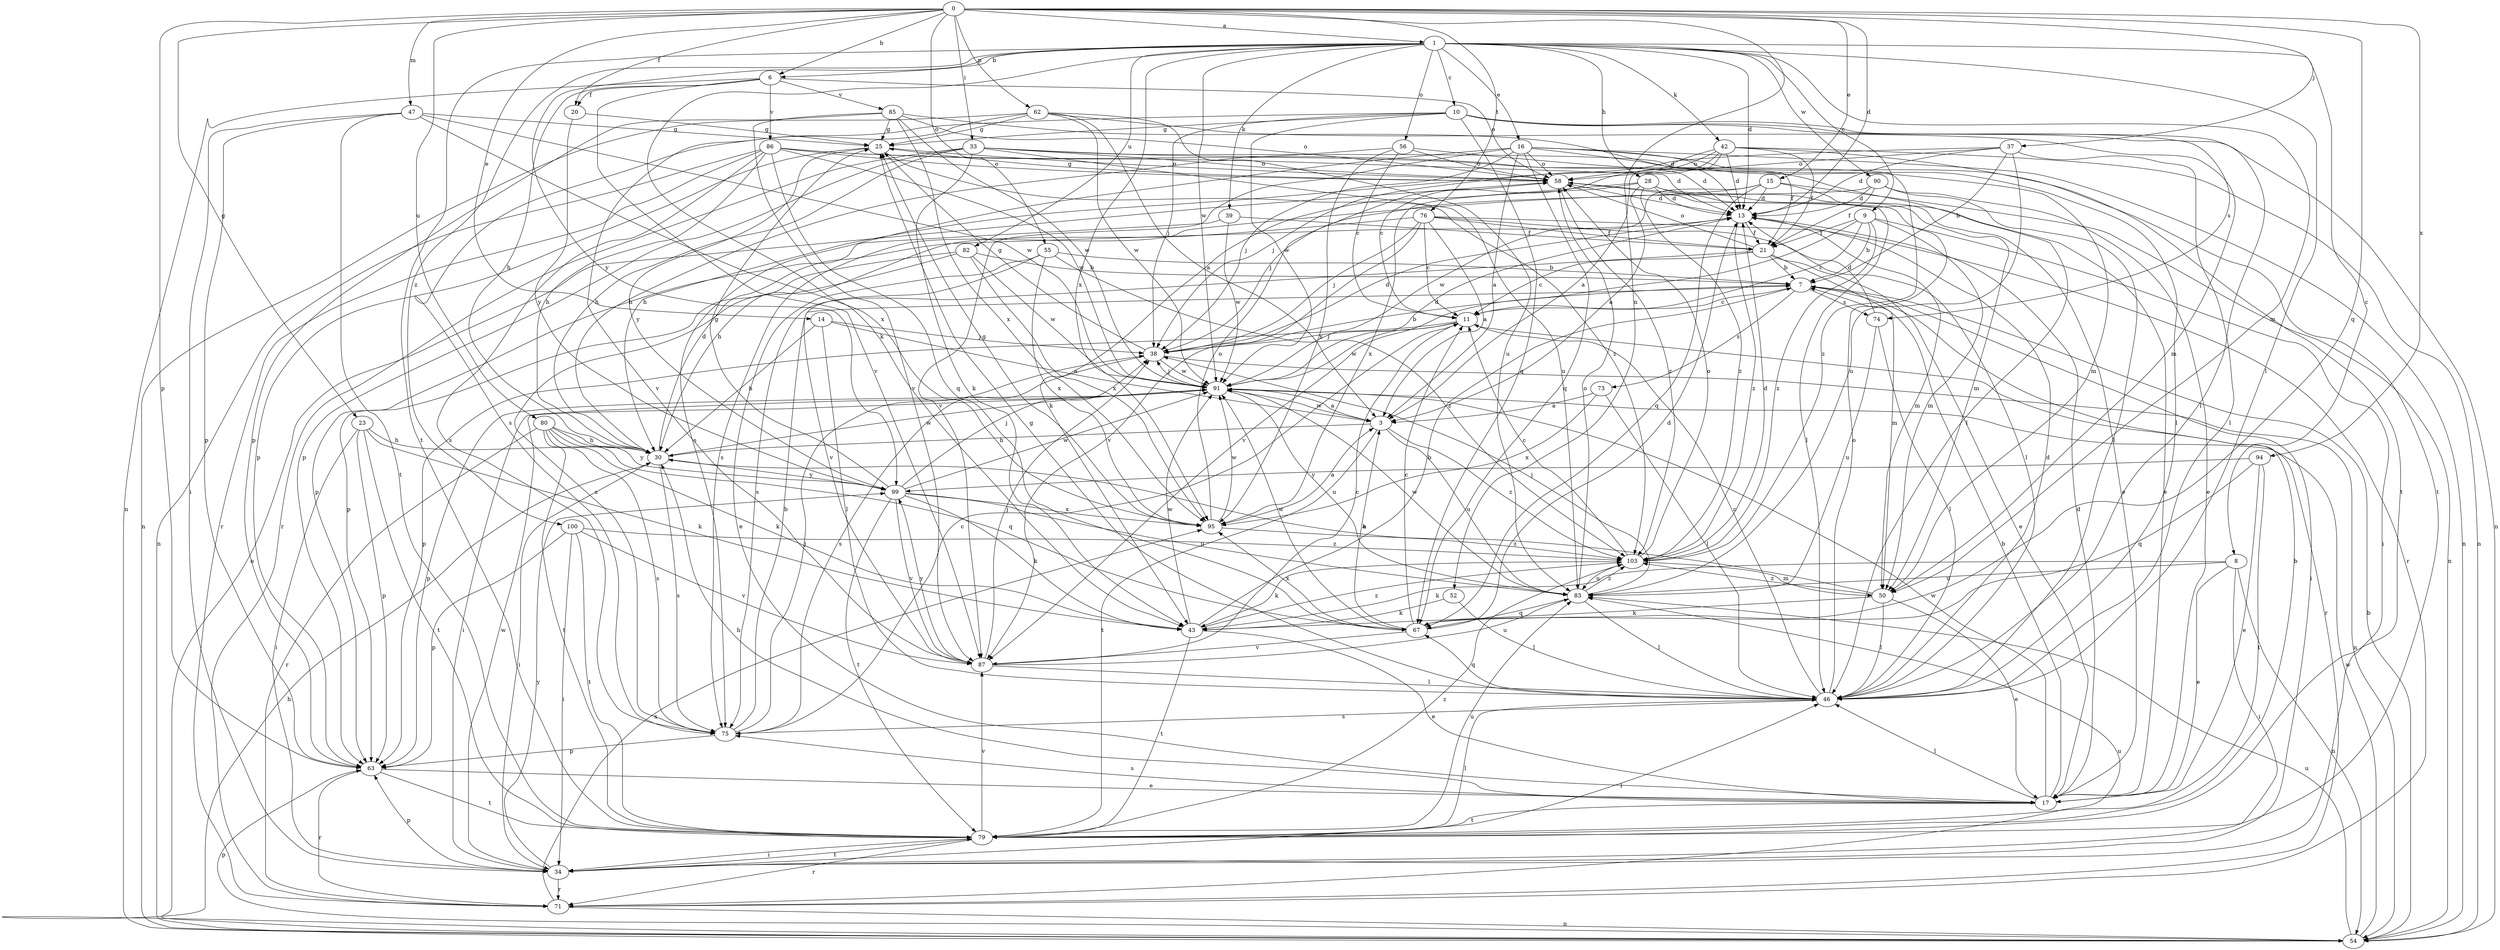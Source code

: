 strict digraph  {
0;
1;
3;
6;
7;
8;
9;
10;
11;
13;
14;
15;
16;
17;
20;
21;
23;
25;
28;
30;
33;
34;
37;
38;
39;
42;
43;
46;
47;
50;
52;
54;
55;
56;
58;
62;
63;
67;
71;
73;
74;
75;
76;
79;
80;
82;
83;
85;
86;
87;
90;
91;
94;
95;
99;
100;
103;
0 -> 1  [label=a];
0 -> 6  [label=b];
0 -> 13  [label=d];
0 -> 14  [label=e];
0 -> 15  [label=e];
0 -> 20  [label=f];
0 -> 23  [label=g];
0 -> 33  [label=i];
0 -> 37  [label=j];
0 -> 47  [label=m];
0 -> 52  [label=n];
0 -> 55  [label=o];
0 -> 62  [label=p];
0 -> 63  [label=p];
0 -> 67  [label=q];
0 -> 76  [label=t];
0 -> 80  [label=u];
0 -> 94  [label=x];
1 -> 6  [label=b];
1 -> 8  [label=c];
1 -> 9  [label=c];
1 -> 10  [label=c];
1 -> 13  [label=d];
1 -> 16  [label=e];
1 -> 28  [label=h];
1 -> 39  [label=k];
1 -> 42  [label=k];
1 -> 43  [label=k];
1 -> 46  [label=l];
1 -> 50  [label=m];
1 -> 56  [label=o];
1 -> 79  [label=t];
1 -> 82  [label=u];
1 -> 90  [label=w];
1 -> 91  [label=w];
1 -> 95  [label=x];
1 -> 99  [label=y];
1 -> 100  [label=z];
3 -> 30  [label=h];
3 -> 79  [label=t];
3 -> 83  [label=u];
3 -> 91  [label=w];
3 -> 103  [label=z];
6 -> 20  [label=f];
6 -> 30  [label=h];
6 -> 54  [label=n];
6 -> 58  [label=o];
6 -> 85  [label=v];
6 -> 86  [label=v];
6 -> 87  [label=v];
7 -> 11  [label=c];
7 -> 34  [label=i];
7 -> 73  [label=s];
7 -> 74  [label=s];
8 -> 17  [label=e];
8 -> 34  [label=i];
8 -> 43  [label=k];
8 -> 54  [label=n];
8 -> 83  [label=u];
9 -> 7  [label=b];
9 -> 11  [label=c];
9 -> 21  [label=f];
9 -> 34  [label=i];
9 -> 50  [label=m];
9 -> 87  [label=v];
9 -> 103  [label=z];
10 -> 25  [label=g];
10 -> 38  [label=j];
10 -> 46  [label=l];
10 -> 54  [label=n];
10 -> 67  [label=q];
10 -> 74  [label=s];
10 -> 75  [label=s];
10 -> 91  [label=w];
11 -> 38  [label=j];
11 -> 63  [label=p];
11 -> 71  [label=r];
11 -> 91  [label=w];
13 -> 21  [label=f];
13 -> 50  [label=m];
13 -> 103  [label=z];
14 -> 3  [label=a];
14 -> 30  [label=h];
14 -> 38  [label=j];
14 -> 46  [label=l];
15 -> 13  [label=d];
15 -> 17  [label=e];
15 -> 38  [label=j];
15 -> 54  [label=n];
15 -> 67  [label=q];
15 -> 91  [label=w];
16 -> 3  [label=a];
16 -> 38  [label=j];
16 -> 46  [label=l];
16 -> 54  [label=n];
16 -> 58  [label=o];
16 -> 67  [label=q];
16 -> 75  [label=s];
16 -> 79  [label=t];
16 -> 87  [label=v];
16 -> 103  [label=z];
17 -> 7  [label=b];
17 -> 13  [label=d];
17 -> 30  [label=h];
17 -> 46  [label=l];
17 -> 75  [label=s];
17 -> 79  [label=t];
17 -> 91  [label=w];
20 -> 25  [label=g];
20 -> 99  [label=y];
21 -> 7  [label=b];
21 -> 11  [label=c];
21 -> 17  [label=e];
21 -> 50  [label=m];
21 -> 58  [label=o];
21 -> 75  [label=s];
23 -> 30  [label=h];
23 -> 34  [label=i];
23 -> 43  [label=k];
23 -> 63  [label=p];
23 -> 79  [label=t];
25 -> 58  [label=o];
25 -> 63  [label=p];
25 -> 99  [label=y];
25 -> 103  [label=z];
28 -> 3  [label=a];
28 -> 13  [label=d];
28 -> 17  [label=e];
28 -> 43  [label=k];
28 -> 50  [label=m];
28 -> 95  [label=x];
28 -> 103  [label=z];
30 -> 13  [label=d];
30 -> 34  [label=i];
30 -> 75  [label=s];
30 -> 91  [label=w];
30 -> 99  [label=y];
33 -> 13  [label=d];
33 -> 30  [label=h];
33 -> 43  [label=k];
33 -> 50  [label=m];
33 -> 58  [label=o];
33 -> 63  [label=p];
33 -> 71  [label=r];
33 -> 83  [label=u];
34 -> 46  [label=l];
34 -> 63  [label=p];
34 -> 71  [label=r];
34 -> 79  [label=t];
34 -> 91  [label=w];
34 -> 99  [label=y];
37 -> 7  [label=b];
37 -> 13  [label=d];
37 -> 30  [label=h];
37 -> 46  [label=l];
37 -> 58  [label=o];
37 -> 83  [label=u];
38 -> 7  [label=b];
38 -> 13  [label=d];
38 -> 25  [label=g];
38 -> 54  [label=n];
38 -> 75  [label=s];
38 -> 91  [label=w];
39 -> 21  [label=f];
39 -> 63  [label=p];
39 -> 91  [label=w];
42 -> 3  [label=a];
42 -> 11  [label=c];
42 -> 13  [label=d];
42 -> 21  [label=f];
42 -> 38  [label=j];
42 -> 54  [label=n];
42 -> 58  [label=o];
42 -> 79  [label=t];
43 -> 7  [label=b];
43 -> 17  [label=e];
43 -> 79  [label=t];
43 -> 91  [label=w];
43 -> 103  [label=z];
46 -> 11  [label=c];
46 -> 13  [label=d];
46 -> 25  [label=g];
46 -> 58  [label=o];
46 -> 67  [label=q];
46 -> 75  [label=s];
47 -> 25  [label=g];
47 -> 34  [label=i];
47 -> 63  [label=p];
47 -> 79  [label=t];
47 -> 91  [label=w];
47 -> 95  [label=x];
50 -> 17  [label=e];
50 -> 30  [label=h];
50 -> 43  [label=k];
50 -> 46  [label=l];
50 -> 103  [label=z];
52 -> 43  [label=k];
52 -> 46  [label=l];
54 -> 7  [label=b];
54 -> 30  [label=h];
54 -> 58  [label=o];
54 -> 63  [label=p];
54 -> 83  [label=u];
54 -> 91  [label=w];
55 -> 7  [label=b];
55 -> 17  [label=e];
55 -> 87  [label=v];
55 -> 95  [label=x];
55 -> 103  [label=z];
56 -> 11  [label=c];
56 -> 21  [label=f];
56 -> 30  [label=h];
56 -> 58  [label=o];
56 -> 95  [label=x];
58 -> 13  [label=d];
58 -> 25  [label=g];
58 -> 46  [label=l];
58 -> 103  [label=z];
62 -> 3  [label=a];
62 -> 25  [label=g];
62 -> 50  [label=m];
62 -> 54  [label=n];
62 -> 83  [label=u];
62 -> 87  [label=v];
62 -> 91  [label=w];
63 -> 17  [label=e];
63 -> 71  [label=r];
63 -> 79  [label=t];
67 -> 3  [label=a];
67 -> 11  [label=c];
67 -> 13  [label=d];
67 -> 87  [label=v];
67 -> 91  [label=w];
67 -> 95  [label=x];
71 -> 54  [label=n];
71 -> 83  [label=u];
71 -> 95  [label=x];
73 -> 3  [label=a];
73 -> 46  [label=l];
73 -> 95  [label=x];
74 -> 13  [label=d];
74 -> 46  [label=l];
74 -> 83  [label=u];
75 -> 7  [label=b];
75 -> 11  [label=c];
75 -> 38  [label=j];
75 -> 63  [label=p];
76 -> 3  [label=a];
76 -> 11  [label=c];
76 -> 21  [label=f];
76 -> 30  [label=h];
76 -> 38  [label=j];
76 -> 46  [label=l];
76 -> 71  [label=r];
76 -> 87  [label=v];
79 -> 7  [label=b];
79 -> 34  [label=i];
79 -> 46  [label=l];
79 -> 71  [label=r];
79 -> 83  [label=u];
79 -> 87  [label=v];
79 -> 103  [label=z];
80 -> 30  [label=h];
80 -> 43  [label=k];
80 -> 67  [label=q];
80 -> 71  [label=r];
80 -> 75  [label=s];
80 -> 79  [label=t];
80 -> 99  [label=y];
82 -> 7  [label=b];
82 -> 63  [label=p];
82 -> 75  [label=s];
82 -> 91  [label=w];
82 -> 95  [label=x];
83 -> 38  [label=j];
83 -> 46  [label=l];
83 -> 58  [label=o];
83 -> 67  [label=q];
83 -> 91  [label=w];
83 -> 103  [label=z];
85 -> 13  [label=d];
85 -> 25  [label=g];
85 -> 58  [label=o];
85 -> 63  [label=p];
85 -> 87  [label=v];
85 -> 91  [label=w];
85 -> 95  [label=x];
86 -> 13  [label=d];
86 -> 30  [label=h];
86 -> 46  [label=l];
86 -> 54  [label=n];
86 -> 58  [label=o];
86 -> 67  [label=q];
86 -> 71  [label=r];
86 -> 75  [label=s];
86 -> 91  [label=w];
87 -> 11  [label=c];
87 -> 38  [label=j];
87 -> 46  [label=l];
87 -> 83  [label=u];
87 -> 99  [label=y];
90 -> 13  [label=d];
90 -> 17  [label=e];
90 -> 21  [label=f];
90 -> 46  [label=l];
90 -> 75  [label=s];
91 -> 3  [label=a];
91 -> 13  [label=d];
91 -> 34  [label=i];
91 -> 38  [label=j];
91 -> 63  [label=p];
91 -> 83  [label=u];
94 -> 17  [label=e];
94 -> 67  [label=q];
94 -> 79  [label=t];
94 -> 99  [label=y];
95 -> 3  [label=a];
95 -> 25  [label=g];
95 -> 58  [label=o];
95 -> 91  [label=w];
95 -> 103  [label=z];
99 -> 25  [label=g];
99 -> 38  [label=j];
99 -> 43  [label=k];
99 -> 79  [label=t];
99 -> 83  [label=u];
99 -> 87  [label=v];
99 -> 91  [label=w];
99 -> 95  [label=x];
100 -> 34  [label=i];
100 -> 63  [label=p];
100 -> 79  [label=t];
100 -> 87  [label=v];
100 -> 103  [label=z];
103 -> 11  [label=c];
103 -> 13  [label=d];
103 -> 43  [label=k];
103 -> 50  [label=m];
103 -> 58  [label=o];
103 -> 83  [label=u];
}
